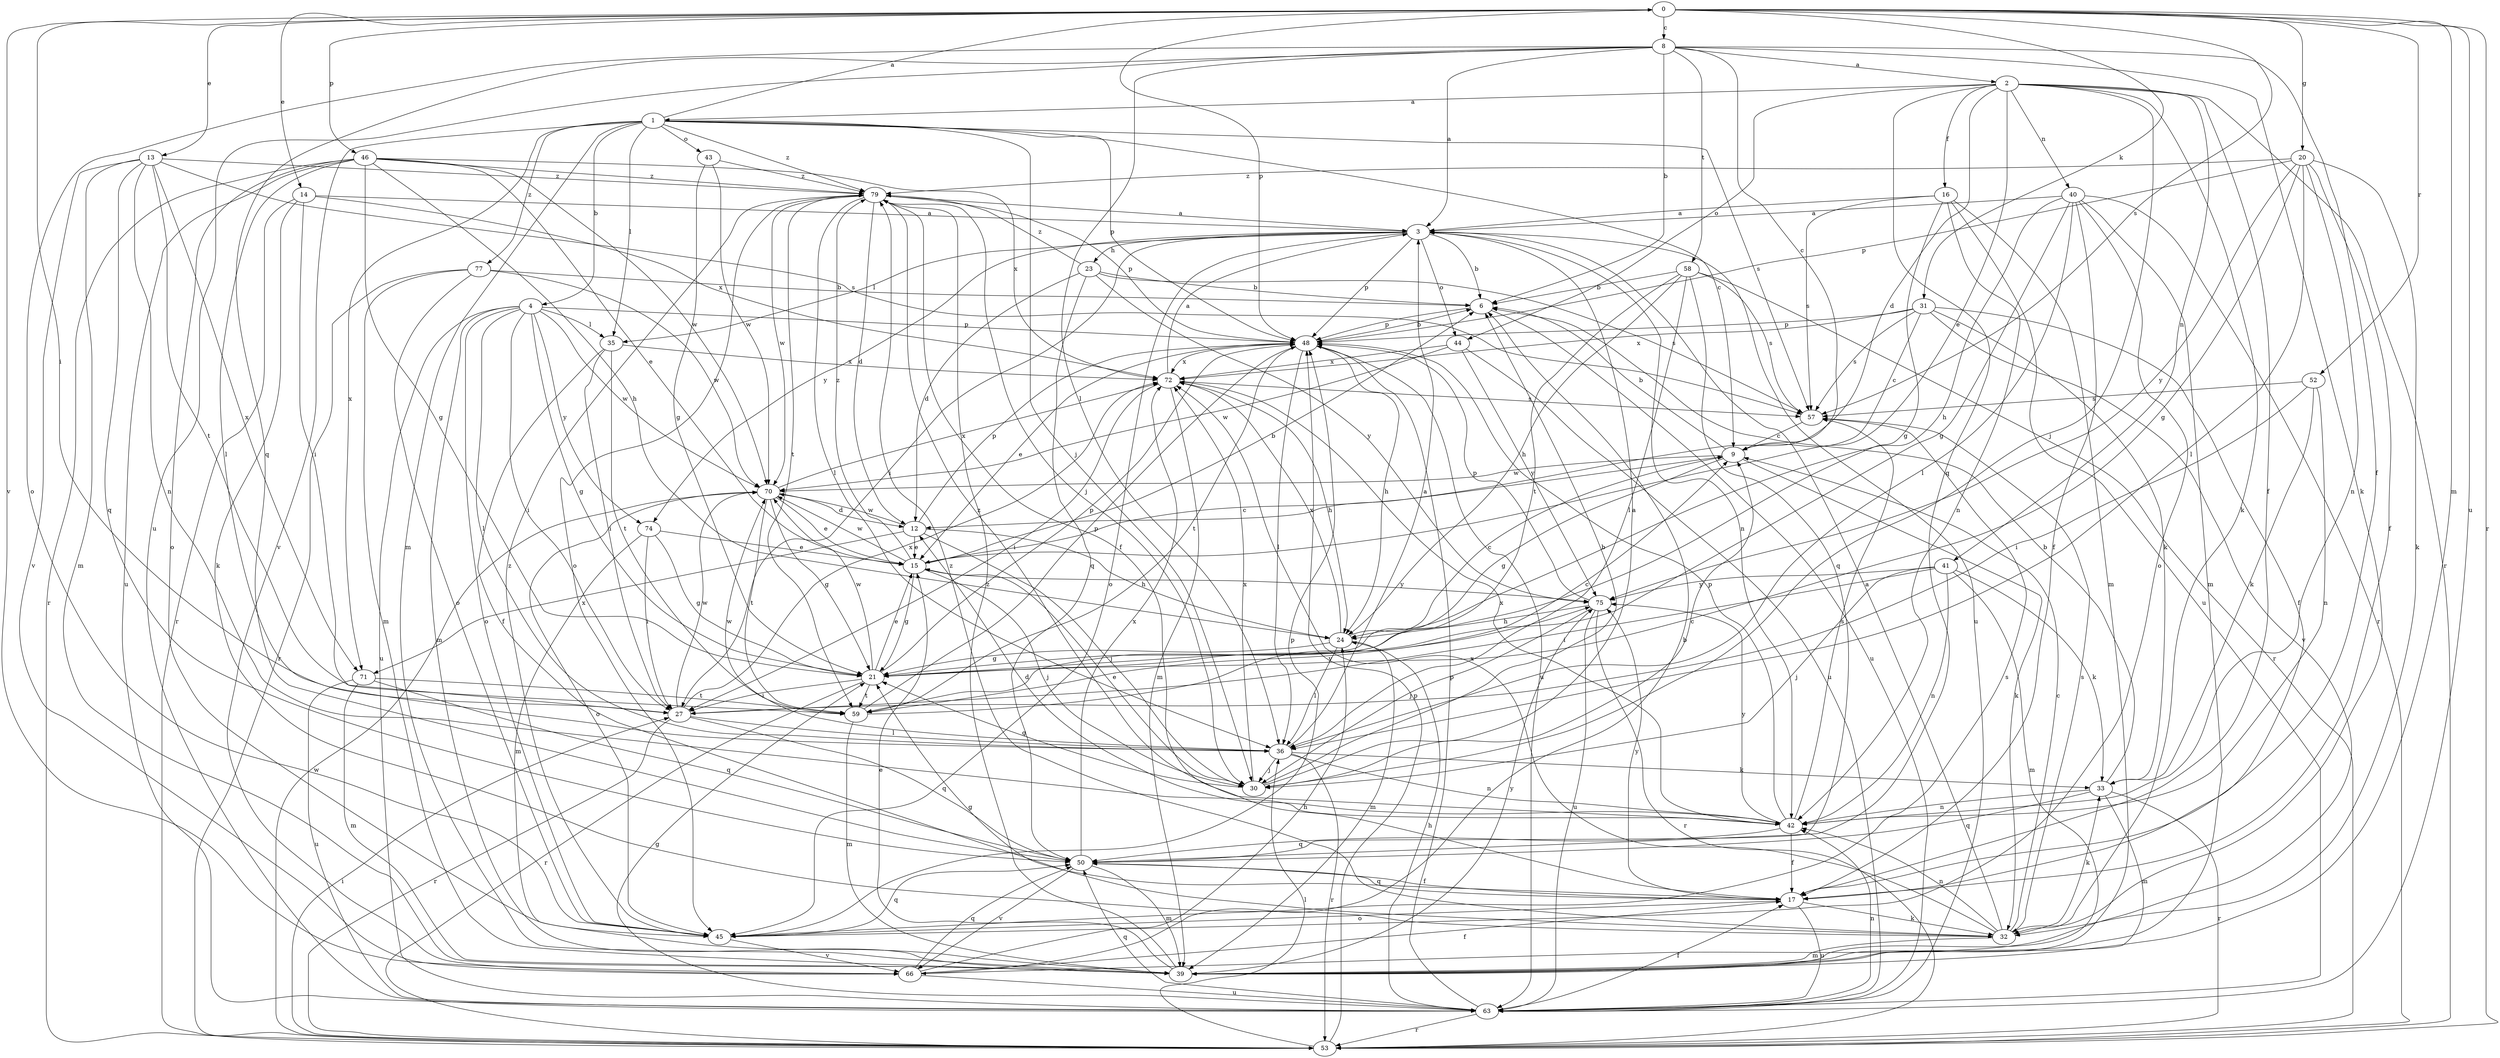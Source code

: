 strict digraph  {
0;
1;
2;
3;
4;
6;
8;
9;
12;
13;
14;
15;
16;
17;
20;
21;
23;
24;
27;
30;
31;
32;
33;
35;
36;
39;
40;
41;
42;
43;
44;
45;
46;
48;
50;
52;
53;
57;
58;
59;
63;
66;
70;
71;
72;
74;
75;
77;
79;
0 -> 8  [label=c];
0 -> 13  [label=e];
0 -> 14  [label=e];
0 -> 20  [label=g];
0 -> 27  [label=i];
0 -> 31  [label=k];
0 -> 39  [label=m];
0 -> 46  [label=p];
0 -> 48  [label=p];
0 -> 52  [label=r];
0 -> 53  [label=r];
0 -> 57  [label=s];
0 -> 63  [label=u];
0 -> 66  [label=v];
1 -> 0  [label=a];
1 -> 4  [label=b];
1 -> 9  [label=c];
1 -> 30  [label=j];
1 -> 35  [label=l];
1 -> 39  [label=m];
1 -> 43  [label=o];
1 -> 48  [label=p];
1 -> 57  [label=s];
1 -> 66  [label=v];
1 -> 71  [label=x];
1 -> 77  [label=z];
1 -> 79  [label=z];
2 -> 1  [label=a];
2 -> 12  [label=d];
2 -> 15  [label=e];
2 -> 16  [label=f];
2 -> 17  [label=f];
2 -> 30  [label=j];
2 -> 32  [label=k];
2 -> 40  [label=n];
2 -> 41  [label=n];
2 -> 44  [label=o];
2 -> 50  [label=q];
2 -> 53  [label=r];
3 -> 6  [label=b];
3 -> 23  [label=h];
3 -> 27  [label=i];
3 -> 35  [label=l];
3 -> 42  [label=n];
3 -> 44  [label=o];
3 -> 45  [label=o];
3 -> 48  [label=p];
3 -> 63  [label=u];
3 -> 74  [label=y];
4 -> 21  [label=g];
4 -> 27  [label=i];
4 -> 35  [label=l];
4 -> 36  [label=l];
4 -> 39  [label=m];
4 -> 45  [label=o];
4 -> 48  [label=p];
4 -> 63  [label=u];
4 -> 70  [label=w];
4 -> 74  [label=y];
6 -> 48  [label=p];
6 -> 63  [label=u];
8 -> 2  [label=a];
8 -> 3  [label=a];
8 -> 6  [label=b];
8 -> 9  [label=c];
8 -> 17  [label=f];
8 -> 32  [label=k];
8 -> 36  [label=l];
8 -> 45  [label=o];
8 -> 50  [label=q];
8 -> 58  [label=t];
8 -> 63  [label=u];
9 -> 6  [label=b];
9 -> 21  [label=g];
9 -> 32  [label=k];
9 -> 70  [label=w];
12 -> 15  [label=e];
12 -> 24  [label=h];
12 -> 30  [label=j];
12 -> 48  [label=p];
12 -> 70  [label=w];
12 -> 71  [label=x];
13 -> 39  [label=m];
13 -> 42  [label=n];
13 -> 50  [label=q];
13 -> 57  [label=s];
13 -> 59  [label=t];
13 -> 66  [label=v];
13 -> 71  [label=x];
13 -> 79  [label=z];
14 -> 3  [label=a];
14 -> 27  [label=i];
14 -> 32  [label=k];
14 -> 53  [label=r];
14 -> 72  [label=x];
15 -> 6  [label=b];
15 -> 9  [label=c];
15 -> 21  [label=g];
15 -> 30  [label=j];
15 -> 70  [label=w];
15 -> 75  [label=y];
15 -> 79  [label=z];
16 -> 3  [label=a];
16 -> 21  [label=g];
16 -> 39  [label=m];
16 -> 42  [label=n];
16 -> 57  [label=s];
16 -> 63  [label=u];
17 -> 32  [label=k];
17 -> 45  [label=o];
17 -> 50  [label=q];
17 -> 63  [label=u];
17 -> 75  [label=y];
20 -> 17  [label=f];
20 -> 21  [label=g];
20 -> 32  [label=k];
20 -> 36  [label=l];
20 -> 42  [label=n];
20 -> 48  [label=p];
20 -> 75  [label=y];
20 -> 79  [label=z];
21 -> 15  [label=e];
21 -> 27  [label=i];
21 -> 48  [label=p];
21 -> 53  [label=r];
21 -> 59  [label=t];
21 -> 70  [label=w];
23 -> 6  [label=b];
23 -> 12  [label=d];
23 -> 50  [label=q];
23 -> 57  [label=s];
23 -> 75  [label=y];
23 -> 79  [label=z];
24 -> 9  [label=c];
24 -> 21  [label=g];
24 -> 36  [label=l];
24 -> 39  [label=m];
24 -> 72  [label=x];
27 -> 36  [label=l];
27 -> 50  [label=q];
27 -> 53  [label=r];
27 -> 70  [label=w];
27 -> 72  [label=x];
30 -> 3  [label=a];
30 -> 6  [label=b];
30 -> 9  [label=c];
30 -> 15  [label=e];
30 -> 21  [label=g];
30 -> 72  [label=x];
31 -> 9  [label=c];
31 -> 17  [label=f];
31 -> 33  [label=k];
31 -> 48  [label=p];
31 -> 57  [label=s];
31 -> 66  [label=v];
31 -> 72  [label=x];
32 -> 3  [label=a];
32 -> 9  [label=c];
32 -> 21  [label=g];
32 -> 33  [label=k];
32 -> 39  [label=m];
32 -> 42  [label=n];
32 -> 57  [label=s];
32 -> 72  [label=x];
32 -> 79  [label=z];
33 -> 6  [label=b];
33 -> 39  [label=m];
33 -> 42  [label=n];
33 -> 50  [label=q];
33 -> 53  [label=r];
35 -> 17  [label=f];
35 -> 27  [label=i];
35 -> 59  [label=t];
35 -> 72  [label=x];
36 -> 3  [label=a];
36 -> 30  [label=j];
36 -> 33  [label=k];
36 -> 42  [label=n];
36 -> 53  [label=r];
36 -> 70  [label=w];
39 -> 15  [label=e];
39 -> 75  [label=y];
39 -> 79  [label=z];
40 -> 3  [label=a];
40 -> 17  [label=f];
40 -> 21  [label=g];
40 -> 24  [label=h];
40 -> 36  [label=l];
40 -> 39  [label=m];
40 -> 45  [label=o];
40 -> 53  [label=r];
41 -> 27  [label=i];
41 -> 30  [label=j];
41 -> 33  [label=k];
41 -> 39  [label=m];
41 -> 42  [label=n];
41 -> 75  [label=y];
42 -> 12  [label=d];
42 -> 17  [label=f];
42 -> 48  [label=p];
42 -> 50  [label=q];
42 -> 57  [label=s];
42 -> 72  [label=x];
42 -> 75  [label=y];
42 -> 79  [label=z];
43 -> 21  [label=g];
43 -> 70  [label=w];
43 -> 79  [label=z];
44 -> 63  [label=u];
44 -> 70  [label=w];
44 -> 72  [label=x];
44 -> 75  [label=y];
45 -> 48  [label=p];
45 -> 50  [label=q];
45 -> 57  [label=s];
45 -> 66  [label=v];
45 -> 79  [label=z];
46 -> 15  [label=e];
46 -> 21  [label=g];
46 -> 24  [label=h];
46 -> 36  [label=l];
46 -> 45  [label=o];
46 -> 53  [label=r];
46 -> 63  [label=u];
46 -> 70  [label=w];
46 -> 72  [label=x];
46 -> 79  [label=z];
48 -> 6  [label=b];
48 -> 15  [label=e];
48 -> 24  [label=h];
48 -> 36  [label=l];
48 -> 59  [label=t];
48 -> 63  [label=u];
48 -> 72  [label=x];
50 -> 17  [label=f];
50 -> 39  [label=m];
50 -> 66  [label=v];
50 -> 72  [label=x];
52 -> 27  [label=i];
52 -> 33  [label=k];
52 -> 42  [label=n];
52 -> 57  [label=s];
53 -> 27  [label=i];
53 -> 36  [label=l];
53 -> 48  [label=p];
53 -> 70  [label=w];
57 -> 9  [label=c];
58 -> 6  [label=b];
58 -> 24  [label=h];
58 -> 36  [label=l];
58 -> 50  [label=q];
58 -> 53  [label=r];
58 -> 57  [label=s];
58 -> 59  [label=t];
59 -> 9  [label=c];
59 -> 39  [label=m];
59 -> 48  [label=p];
59 -> 75  [label=y];
63 -> 17  [label=f];
63 -> 21  [label=g];
63 -> 24  [label=h];
63 -> 42  [label=n];
63 -> 48  [label=p];
63 -> 50  [label=q];
63 -> 53  [label=r];
66 -> 6  [label=b];
66 -> 17  [label=f];
66 -> 24  [label=h];
66 -> 50  [label=q];
66 -> 63  [label=u];
70 -> 12  [label=d];
70 -> 15  [label=e];
70 -> 21  [label=g];
70 -> 45  [label=o];
70 -> 59  [label=t];
70 -> 72  [label=x];
71 -> 39  [label=m];
71 -> 50  [label=q];
71 -> 59  [label=t];
71 -> 63  [label=u];
72 -> 3  [label=a];
72 -> 24  [label=h];
72 -> 27  [label=i];
72 -> 39  [label=m];
72 -> 57  [label=s];
74 -> 15  [label=e];
74 -> 21  [label=g];
74 -> 27  [label=i];
74 -> 39  [label=m];
75 -> 24  [label=h];
75 -> 30  [label=j];
75 -> 48  [label=p];
75 -> 53  [label=r];
75 -> 63  [label=u];
77 -> 6  [label=b];
77 -> 39  [label=m];
77 -> 45  [label=o];
77 -> 53  [label=r];
77 -> 70  [label=w];
79 -> 3  [label=a];
79 -> 12  [label=d];
79 -> 17  [label=f];
79 -> 30  [label=j];
79 -> 36  [label=l];
79 -> 45  [label=o];
79 -> 48  [label=p];
79 -> 59  [label=t];
79 -> 70  [label=w];
}
